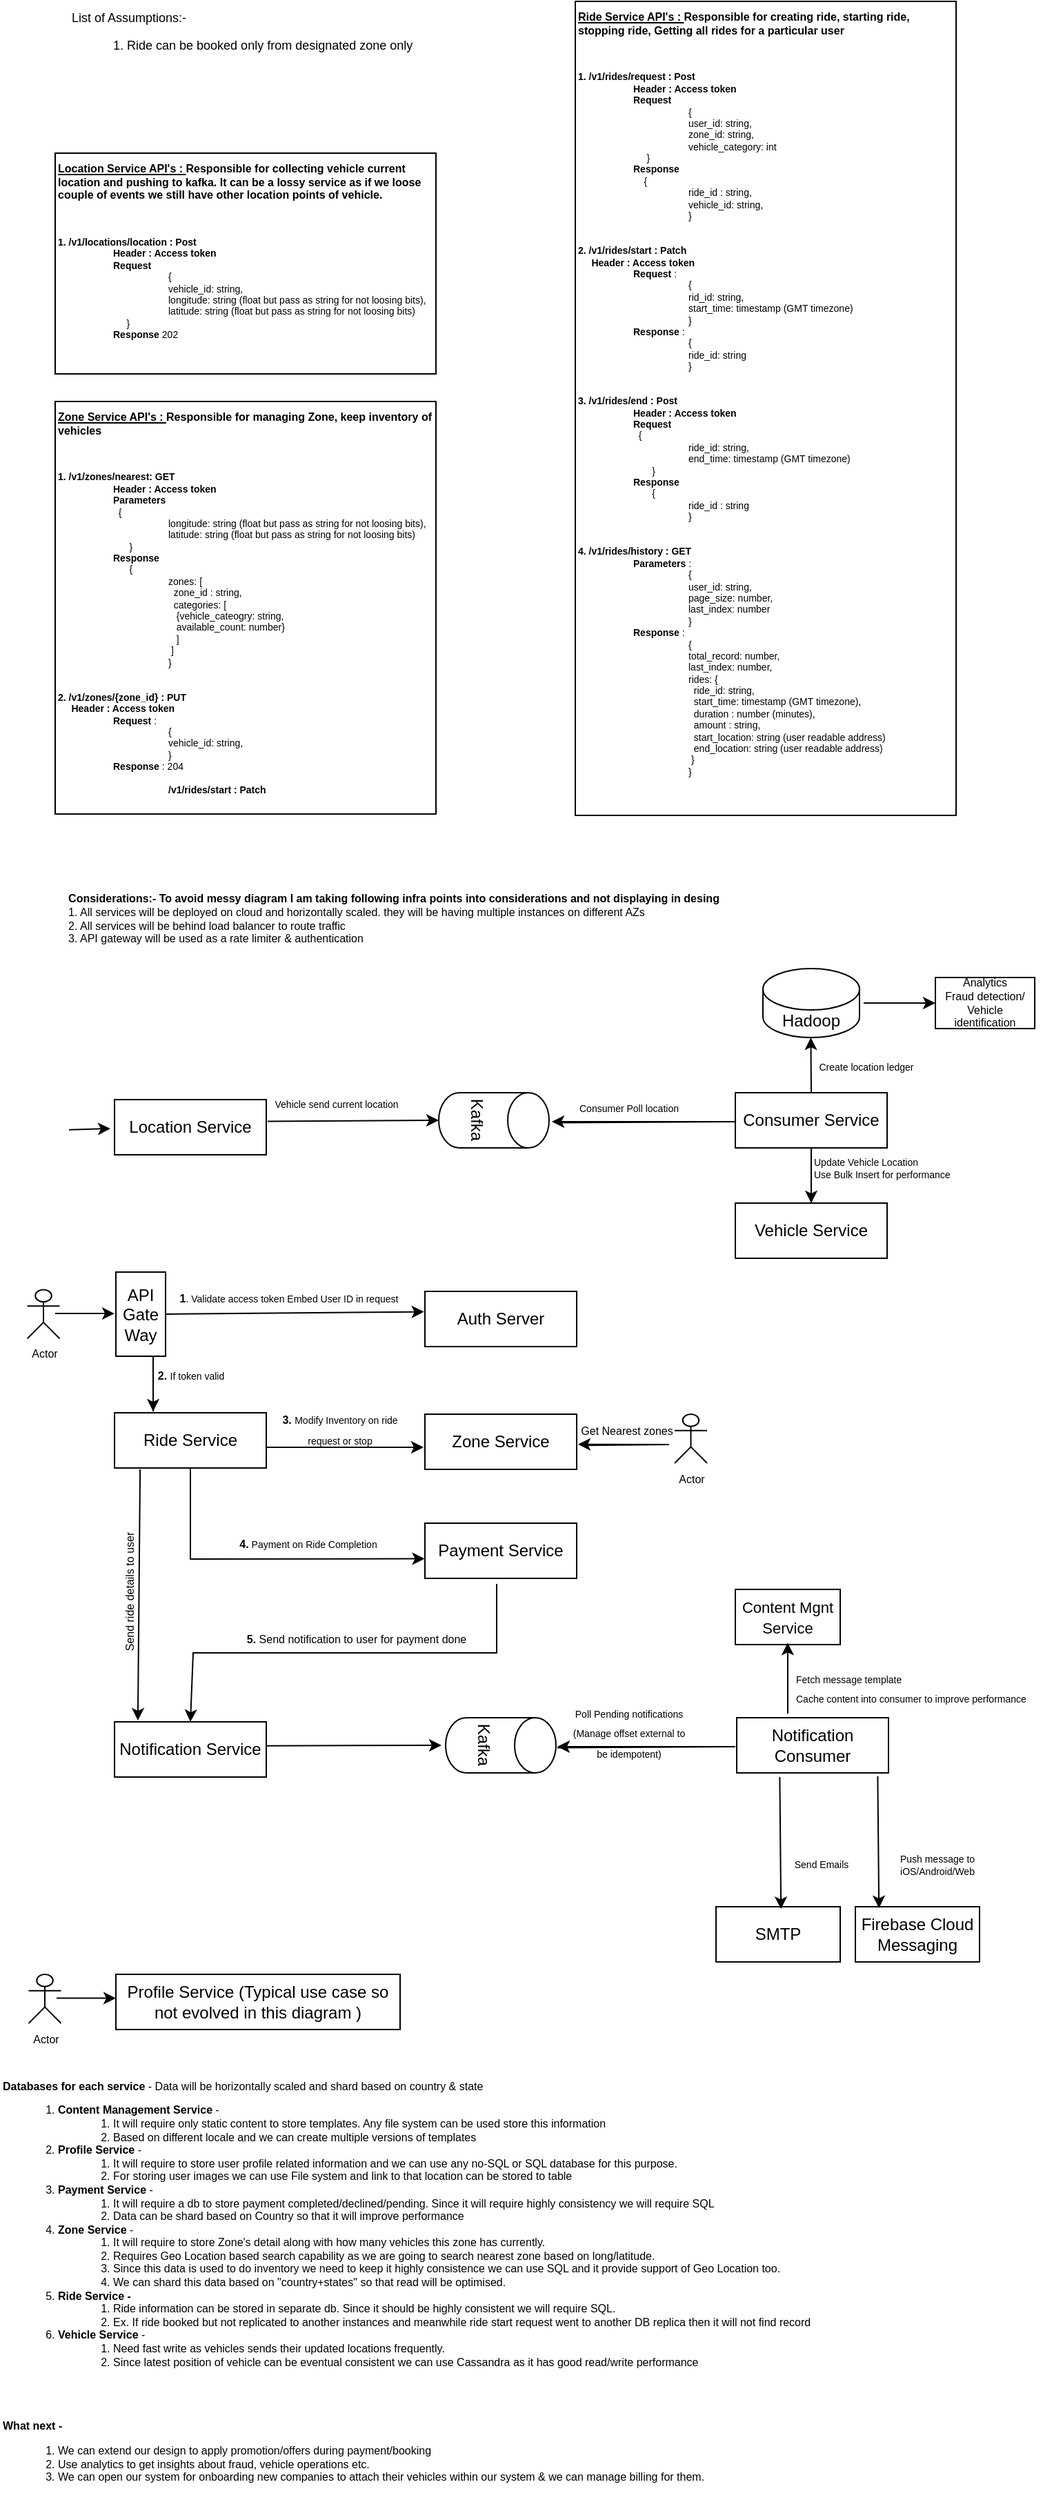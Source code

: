 <mxfile version="18.0.1" type="github">
  <diagram id="JSvCs3eml2IIvMDgM8v3" name="Page-1">
    <mxGraphModel dx="1298" dy="777" grid="1" gridSize="10" guides="1" tooltips="1" connect="1" arrows="1" fold="1" page="1" pageScale="1" pageWidth="827" pageHeight="1169" math="0" shadow="0">
      <root>
        <mxCell id="0" />
        <mxCell id="1" parent="0" />
        <mxCell id="J5EXPhGtt0kExFCHynly-1" value="Profile Service (Typical use case so not evolved in this diagram )" style="rounded=0;whiteSpace=wrap;html=1;" vertex="1" parent="1">
          <mxGeometry x="84" y="1460" width="206" height="40" as="geometry" />
        </mxCell>
        <mxCell id="J5EXPhGtt0kExFCHynly-51" value="&lt;span style=&quot;background-color: initial;&quot;&gt;&lt;b&gt;&lt;font style=&quot;font-size: 8px;&quot;&gt;&lt;u&gt;Ride Service API&#39;s : &lt;/u&gt;Responsible for creating ride, starting ride, stopping ride, Getting all rides for a particular user&lt;/font&gt;&lt;/b&gt;&lt;br&gt;&lt;br&gt;&lt;/span&gt;&lt;span style=&quot;background-color: initial;&quot;&gt;&lt;br&gt;&lt;/span&gt;&lt;b style=&quot;background-color: initial;&quot;&gt;&lt;br&gt;1. /v1/rides/request : Post&amp;nbsp;&lt;/b&gt;&lt;span style=&quot;background-color: initial;&quot;&gt;&lt;br&gt;&lt;/span&gt;&lt;blockquote style=&quot;margin: 0px 0px 0px 40px; border: none; padding: 0px;&quot;&gt;&lt;div&gt;&lt;b&gt;Header : Access token&lt;/b&gt;&lt;/div&gt;&lt;div&gt;&lt;b&gt;Request&lt;/b&gt;&lt;/div&gt;&lt;/blockquote&gt;&lt;blockquote style=&quot;margin: 0px 0px 0px 40px; border: none; padding: 0px;&quot;&gt;&lt;blockquote style=&quot;margin: 0px 0px 0px 40px; border: none; padding: 0px;&quot;&gt;{&lt;/blockquote&gt;&lt;blockquote style=&quot;margin: 0px 0px 0px 40px; border: none; padding: 0px;&quot;&gt;user_id: string,&lt;/blockquote&gt;&lt;/blockquote&gt;&lt;blockquote style=&quot;margin: 0px 0px 0px 40px; border: none; padding: 0px;&quot;&gt;&lt;blockquote style=&quot;margin: 0px 0px 0px 40px; border: none; padding: 0px;&quot;&gt;zone_id: string,&lt;/blockquote&gt;&lt;blockquote style=&quot;margin: 0px 0px 0px 40px; border: none; padding: 0px;&quot;&gt;vehicle_category: int&amp;nbsp;&lt;/blockquote&gt;&lt;div&gt;&amp;nbsp; &amp;nbsp; &amp;nbsp;}&lt;/div&gt;&lt;b style=&quot;background-color: initial;&quot;&gt;Response&lt;/b&gt;&lt;span style=&quot;background-color: initial;&quot;&gt;&amp;nbsp;&lt;/span&gt;&lt;div&gt;&amp;nbsp; &amp;nbsp;&amp;nbsp;{&lt;/div&gt;&lt;blockquote style=&quot;margin: 0px 0px 0px 40px; border: none; padding: 0px;&quot;&gt;&lt;span style=&quot;background-color: initial;&quot;&gt;ride_id : string,&lt;/span&gt;&lt;/blockquote&gt;&lt;blockquote style=&quot;margin: 0px 0px 0px 40px; border: none; padding: 0px;&quot;&gt;vehicle_id: string,&lt;/blockquote&gt;&lt;blockquote style=&quot;margin: 0px 0px 0px 40px; border: none; padding: 0px;&quot;&gt;&lt;span style=&quot;background-color: initial;&quot;&gt;}&lt;/span&gt;&lt;/blockquote&gt;&lt;/blockquote&gt;&lt;blockquote style=&quot;margin: 0px 0px 0px 40px; border: none; padding: 0px;&quot;&gt;&lt;blockquote style=&quot;margin: 0px 0px 0px 40px; border: none; padding: 0px;&quot;&gt;&lt;div&gt;&lt;/div&gt;&lt;/blockquote&gt;&lt;/blockquote&gt;&lt;br&gt;&lt;span style=&quot;background-color: initial;&quot;&gt;&lt;br&gt;&lt;b&gt;2. /v1/rides/start : Patch&lt;br&gt;&lt;/b&gt;&lt;/span&gt;&lt;b&gt;&lt;span style=&quot;&quot;&gt;	&lt;/span&gt;&lt;span style=&quot;&quot;&gt;	&lt;/span&gt;&amp;nbsp; &amp;nbsp; &amp;nbsp;Header : Access token&lt;/b&gt;&lt;br&gt;&lt;blockquote style=&quot;margin: 0px 0px 0px 40px; border: none; padding: 0px;&quot;&gt;&lt;b&gt;Request&lt;/b&gt;&amp;nbsp;:&lt;/blockquote&gt;&lt;blockquote style=&quot;margin: 0px 0px 0px 40px; border: none; padding: 0px;&quot;&gt;&lt;blockquote style=&quot;margin: 0px 0px 0px 40px; border: none; padding: 0px;&quot;&gt;{&lt;/blockquote&gt;&lt;blockquote style=&quot;margin: 0px 0px 0px 40px; border: none; padding: 0px;&quot;&gt;rid_id: string,&lt;/blockquote&gt;&lt;blockquote style=&quot;margin: 0px 0px 0px 40px; border: none; padding: 0px;&quot;&gt;start_time: timestamp (GMT timezone)&lt;/blockquote&gt;&lt;blockquote style=&quot;margin: 0px 0px 0px 40px; border: none; padding: 0px;&quot;&gt;}&lt;/blockquote&gt;&lt;/blockquote&gt;&lt;blockquote style=&quot;margin: 0px 0px 0px 40px; border: none; padding: 0px;&quot;&gt;&lt;b&gt;Response&lt;/b&gt;&amp;nbsp;:&lt;/blockquote&gt;&lt;blockquote style=&quot;margin: 0px 0px 0px 40px; border: none; padding: 0px;&quot;&gt;&lt;blockquote style=&quot;margin: 0px 0px 0px 40px; border: none; padding: 0px;&quot;&gt;{&lt;/blockquote&gt;&lt;blockquote style=&quot;margin: 0px 0px 0px 40px; border: none; padding: 0px;&quot;&gt;ride_id: string&lt;/blockquote&gt;&lt;blockquote style=&quot;margin: 0px 0px 0px 40px; border: none; padding: 0px;&quot;&gt;&lt;div&gt;}&lt;/div&gt;&lt;div&gt;&lt;br&gt;&lt;/div&gt;&lt;/blockquote&gt;&lt;/blockquote&gt;&lt;b style=&quot;background-color: initial;&quot;&gt;&lt;br&gt;3. /v1/rides/end : Post&amp;nbsp;&lt;/b&gt;&lt;span style=&quot;background-color: initial;&quot;&gt;&lt;br&gt;&lt;/span&gt;&lt;blockquote style=&quot;margin: 0 0 0 40px; border: none; padding: 0px;&quot;&gt;&lt;div&gt;&lt;b&gt;Header : Access token&lt;/b&gt;&lt;/div&gt;&lt;div&gt;&lt;b&gt;Request&lt;/b&gt;&lt;/div&gt;&lt;div&gt;&lt;span style=&quot;background-color: initial;&quot;&gt;&lt;span style=&quot;white-space: pre;&quot;&gt;	&lt;/span&gt;&lt;span style=&quot;white-space: pre;&quot;&gt;	&lt;/span&gt;{&lt;/span&gt;&lt;/div&gt;&lt;/blockquote&gt;&lt;blockquote style=&quot;margin: 0 0 0 40px; border: none; padding: 0px;&quot;&gt;&lt;blockquote style=&quot;margin: 0 0 0 40px; border: none; padding: 0px;&quot;&gt;ride_id: string,&lt;/blockquote&gt;&lt;/blockquote&gt;&lt;blockquote style=&quot;margin: 0 0 0 40px; border: none; padding: 0px;&quot;&gt;&lt;blockquote style=&quot;margin: 0 0 0 40px; border: none; padding: 0px;&quot;&gt;end_time: timestamp (GMT timezone)&lt;/blockquote&gt;&lt;div&gt;&lt;span style=&quot;&quot;&gt;	&lt;/span&gt;&lt;span style=&quot;&quot;&gt;	&lt;/span&gt;&amp;nbsp; &amp;nbsp; &lt;span style=&quot;white-space: pre;&quot;&gt;	&lt;/span&gt;&lt;span style=&quot;white-space: pre;&quot;&gt;	&lt;/span&gt;&amp;nbsp;}&lt;/div&gt;&lt;b style=&quot;background-color: initial;&quot;&gt;Response&lt;/b&gt;&lt;span style=&quot;background-color: initial;&quot;&gt;&amp;nbsp;&lt;/span&gt;&lt;div&gt;&amp;nbsp; &amp;nbsp;&lt;span style=&quot;&quot;&gt;	&lt;span style=&quot;white-space: pre;&quot;&gt;	&lt;/span&gt;&lt;span style=&quot;white-space: pre;&quot;&gt;	&lt;/span&gt;&lt;span style=&quot;&quot;&gt;	&lt;/span&gt;&lt;/span&gt;{&lt;/div&gt;&lt;blockquote style=&quot;margin: 0 0 0 40px; border: none; padding: 0px;&quot;&gt;&lt;span style=&quot;background-color: initial;&quot;&gt;ride_id : string&lt;/span&gt;&lt;/blockquote&gt;&lt;blockquote style=&quot;margin: 0 0 0 40px; border: none; padding: 0px;&quot;&gt;&lt;span style=&quot;background-color: initial;&quot;&gt;}&lt;/span&gt;&lt;/blockquote&gt;&lt;/blockquote&gt;&lt;br&gt;&lt;span style=&quot;background-color: initial;&quot;&gt;&lt;br&gt;&lt;b&gt;4. /v1/rides/history : GET&lt;/b&gt;&lt;/span&gt;&lt;br&gt;&lt;blockquote style=&quot;margin: 0 0 0 40px; border: none; padding: 0px;&quot;&gt;&lt;div&gt;&lt;b&gt;Parameters&lt;/b&gt; :&lt;/div&gt;&lt;/blockquote&gt;&lt;blockquote style=&quot;margin: 0 0 0 40px; border: none; padding: 0px;&quot;&gt;&lt;blockquote style=&quot;margin: 0 0 0 40px; border: none; padding: 0px;&quot;&gt;&lt;div&gt;{&lt;/div&gt;&lt;/blockquote&gt;&lt;blockquote style=&quot;margin: 0 0 0 40px; border: none; padding: 0px;&quot;&gt;&lt;div&gt;&lt;span style=&quot;&quot;&gt;	&lt;/span&gt;user_id: string,&lt;/div&gt;&lt;/blockquote&gt;&lt;blockquote style=&quot;margin: 0 0 0 40px; border: none; padding: 0px;&quot;&gt;&lt;div&gt;&lt;span style=&quot;&quot;&gt;	&lt;/span&gt;page_size: number,&lt;/div&gt;&lt;div&gt;last_index: number&lt;/div&gt;&lt;/blockquote&gt;&lt;blockquote style=&quot;margin: 0 0 0 40px; border: none; padding: 0px;&quot;&gt;&lt;div&gt;}&lt;/div&gt;&lt;/blockquote&gt;&lt;/blockquote&gt;&lt;blockquote style=&quot;margin: 0 0 0 40px; border: none; padding: 0px;&quot;&gt;&lt;div&gt;&lt;b&gt;Response&lt;/b&gt;&amp;nbsp;:&lt;/div&gt;&lt;/blockquote&gt;&lt;blockquote style=&quot;margin: 0 0 0 40px; border: none; padding: 0px;&quot;&gt;&lt;blockquote style=&quot;margin: 0 0 0 40px; border: none; padding: 0px;&quot;&gt;&lt;div&gt;{&lt;/div&gt;&lt;/blockquote&gt;&lt;blockquote style=&quot;margin: 0 0 0 40px; border: none; padding: 0px;&quot;&gt;&lt;div&gt;&lt;span style=&quot;&quot;&gt;	&lt;/span&gt;total_record: number,&lt;/div&gt;&lt;div&gt;last_index: number,&lt;/div&gt;&lt;div&gt;rides: {&lt;/div&gt;&lt;div&gt;&lt;span style=&quot;white-space: pre;&quot;&gt;	&lt;/span&gt;&lt;span style=&quot;white-space: pre;&quot;&gt;	&lt;/span&gt;ride_id: string,&lt;br&gt;&lt;/div&gt;&lt;div&gt;&lt;span style=&quot;white-space: pre;&quot;&gt;	&lt;/span&gt;&lt;span style=&quot;white-space: pre;&quot;&gt;	&lt;/span&gt;start_time: timestamp (GMT timezone),&lt;br&gt;&lt;/div&gt;&lt;div&gt;&lt;span style=&quot;white-space: pre;&quot;&gt;	&lt;/span&gt;&lt;span style=&quot;white-space: pre;&quot;&gt;	&lt;/span&gt;duration : number (minutes),&lt;br&gt;&lt;/div&gt;&lt;div&gt;&lt;span style=&quot;white-space: pre;&quot;&gt;	&lt;/span&gt;&lt;span style=&quot;white-space: pre;&quot;&gt;	&lt;/span&gt;amount : string,&lt;br&gt;&lt;/div&gt;&lt;div&gt;&lt;span style=&quot;white-space: pre;&quot;&gt;	&lt;/span&gt;&lt;span style=&quot;white-space: pre;&quot;&gt;	&lt;/span&gt;start_location: string (user readable address)&lt;br&gt;&lt;/div&gt;&lt;div&gt;&lt;span style=&quot;white-space: pre;&quot;&gt;	&lt;/span&gt;&lt;span style=&quot;white-space: pre;&quot;&gt;	&lt;/span&gt;end_location: string (user readable address)&lt;br&gt;&lt;/div&gt;&lt;div&gt;&lt;span style=&quot;white-space: pre;&quot;&gt;	&lt;/span&gt;}&lt;br&gt;&lt;/div&gt;&lt;/blockquote&gt;&lt;blockquote style=&quot;margin: 0 0 0 40px; border: none; padding: 0px;&quot;&gt;&lt;div&gt;}&lt;/div&gt;&lt;blockquote style=&quot;margin: 0px 0px 0px 40px; border: none; padding: 0px;&quot;&gt;&lt;/blockquote&gt;&lt;/blockquote&gt;&lt;/blockquote&gt;" style="rounded=0;whiteSpace=wrap;html=1;fontSize=7;align=left;verticalAlign=top;" vertex="1" parent="1">
          <mxGeometry x="417" y="30" width="276" height="590" as="geometry" />
        </mxCell>
        <mxCell id="J5EXPhGtt0kExFCHynly-59" value="&lt;font style=&quot;font-size: 9px;&quot;&gt;List of Assumptions:-&lt;br&gt;&lt;/font&gt;&lt;ol style=&quot;font-size: 9px;&quot;&gt;&lt;li&gt;&lt;font style=&quot;font-size: 9px;&quot;&gt;Ride can be booked only from designated zone only&lt;/font&gt;&lt;/li&gt;&lt;/ol&gt;" style="text;html=1;strokeColor=none;fillColor=none;align=left;verticalAlign=top;whiteSpace=wrap;rounded=0;fontSize=8;horizontal=1;" vertex="1" parent="1">
          <mxGeometry x="50" y="30" width="310" height="100" as="geometry" />
        </mxCell>
        <mxCell id="J5EXPhGtt0kExFCHynly-60" value="&lt;span style=&quot;background-color: initial;&quot;&gt;&lt;b&gt;&lt;font style=&quot;font-size: 8px;&quot;&gt;&lt;u&gt;Location Service API&#39;s : &lt;/u&gt;Responsible for collecting vehicle current location and pushing to kafka. It can be a lossy service as if we loose couple of events we still have other location points of vehicle.&lt;/font&gt;&lt;/b&gt;&lt;br&gt;&lt;br&gt;&lt;/span&gt;&lt;span style=&quot;background-color: initial;&quot;&gt;&lt;br&gt;&lt;/span&gt;&lt;b style=&quot;background-color: initial;&quot;&gt;&lt;br&gt;1. /v1/locations/location : Post&amp;nbsp;&lt;/b&gt;&lt;span style=&quot;background-color: initial;&quot;&gt;&lt;br&gt;&lt;/span&gt;&lt;blockquote style=&quot;margin: 0px 0px 0px 40px; border: none; padding: 0px;&quot;&gt;&lt;div&gt;&lt;b&gt;Header : Access token&lt;/b&gt;&lt;/div&gt;&lt;div&gt;&lt;b&gt;Request&lt;/b&gt;&lt;/div&gt;&lt;/blockquote&gt;&lt;blockquote style=&quot;margin: 0px 0px 0px 40px; border: none; padding: 0px;&quot;&gt;&lt;blockquote style=&quot;margin: 0px 0px 0px 40px; border: none; padding: 0px;&quot;&gt;{&lt;/blockquote&gt;&lt;blockquote style=&quot;margin: 0px 0px 0px 40px; border: none; padding: 0px;&quot;&gt;vehicle_id: string,&lt;/blockquote&gt;&lt;/blockquote&gt;&lt;blockquote style=&quot;margin: 0px 0px 0px 40px; border: none; padding: 0px;&quot;&gt;&lt;blockquote style=&quot;margin: 0px 0px 0px 40px; border: none; padding: 0px;&quot;&gt;longitude: string (float but pass as string for not loosing bits),&lt;/blockquote&gt;&lt;blockquote style=&quot;margin: 0px 0px 0px 40px; border: none; padding: 0px;&quot;&gt;latitude: string (float but pass as string for not loosing bits)&amp;nbsp;&lt;/blockquote&gt;&lt;div&gt;&amp;nbsp; &amp;nbsp; &amp;nbsp;}&lt;/div&gt;&lt;b style=&quot;background-color: initial;&quot;&gt;Response&lt;/b&gt;&lt;span style=&quot;background-color: initial;&quot;&gt;&amp;nbsp;202&lt;/span&gt;&lt;div&gt;&amp;nbsp; &amp;nbsp;&lt;br&gt;&lt;/div&gt;&lt;/blockquote&gt;&lt;blockquote style=&quot;margin: 0px 0px 0px 40px; border: none; padding: 0px;&quot;&gt;&lt;blockquote style=&quot;margin: 0px 0px 0px 40px; border: none; padding: 0px;&quot;&gt;&lt;div&gt;&lt;/div&gt;&lt;/blockquote&gt;&lt;/blockquote&gt;&lt;br&gt;&lt;span style=&quot;background-color: initial;&quot;&gt;&lt;br&gt;&lt;br&gt;&lt;/span&gt;&lt;blockquote style=&quot;margin: 0 0 0 40px; border: none; padding: 0px;&quot;&gt;&lt;blockquote style=&quot;margin: 0 0 0 40px; border: none; padding: 0px;&quot;&gt;&lt;blockquote style=&quot;margin: 0px 0px 0px 40px; border: none; padding: 0px;&quot;&gt;&lt;/blockquote&gt;&lt;/blockquote&gt;&lt;/blockquote&gt;" style="rounded=0;whiteSpace=wrap;html=1;fontSize=7;align=left;verticalAlign=top;" vertex="1" parent="1">
          <mxGeometry x="40" y="140" width="276" height="160" as="geometry" />
        </mxCell>
        <mxCell id="J5EXPhGtt0kExFCHynly-61" value="&lt;span style=&quot;background-color: initial;&quot;&gt;&lt;b&gt;&lt;font style=&quot;font-size: 8px;&quot;&gt;&lt;u&gt;Zone Service API&#39;s : &lt;/u&gt;Responsible for managing Zone, keep inventory of vehicles&lt;/font&gt;&lt;/b&gt;&lt;br&gt;&lt;br&gt;&lt;/span&gt;&lt;span style=&quot;background-color: initial;&quot;&gt;&lt;br&gt;&lt;/span&gt;&lt;b style=&quot;background-color: initial;&quot;&gt;&lt;br&gt;1. /v1/zones/nearest: GET&amp;nbsp;&lt;/b&gt;&lt;span style=&quot;background-color: initial;&quot;&gt;&lt;br&gt;&lt;/span&gt;&lt;blockquote style=&quot;margin: 0px 0px 0px 40px; border: none; padding: 0px;&quot;&gt;&lt;div&gt;&lt;b&gt;Header : Access token&lt;/b&gt;&lt;/div&gt;&lt;div&gt;&lt;b&gt;Parameters&lt;/b&gt;&lt;/div&gt;&lt;div&gt;&lt;span style=&quot;background-color: initial;&quot;&gt;&lt;span style=&quot;white-space: pre;&quot;&gt;	&lt;/span&gt;&lt;span style=&quot;white-space: pre;&quot;&gt;	&lt;/span&gt;{&lt;/span&gt;&lt;/div&gt;&lt;/blockquote&gt;&lt;blockquote style=&quot;margin: 0px 0px 0px 40px; border: none; padding: 0px;&quot;&gt;&lt;blockquote style=&quot;margin: 0px 0px 0px 40px; border: none; padding: 0px;&quot;&gt;&lt;/blockquote&gt;&lt;/blockquote&gt;&lt;blockquote style=&quot;margin: 0 0 0 40px; border: none; padding: 0px;&quot;&gt;&lt;blockquote style=&quot;margin: 0px 0px 0px 40px; border: none; padding: 0px;&quot;&gt;&lt;span style=&quot;background-color: initial;&quot;&gt;longitude: string (float but pass as string for not loosing bits),&lt;/span&gt;&lt;/blockquote&gt;&lt;blockquote style=&quot;margin: 0px 0px 0px 40px; border: none; padding: 0px;&quot;&gt;latitude: string (float but pass as string for not loosing bits)&amp;nbsp;&lt;/blockquote&gt;&lt;/blockquote&gt;&lt;blockquote style=&quot;margin: 0px 0px 0px 40px; border: none; padding: 0px;&quot;&gt;&lt;div&gt;&amp;nbsp; &amp;nbsp; &lt;span style=&quot;white-space: pre;&quot;&gt;	&lt;/span&gt;&lt;span style=&quot;white-space: pre;&quot;&gt;	&lt;/span&gt;}&lt;/div&gt;&lt;b style=&quot;background-color: initial;&quot;&gt;Response&lt;/b&gt;&lt;span style=&quot;background-color: initial;&quot;&gt;&amp;nbsp;&lt;/span&gt;&lt;div&gt;&amp;nbsp; &amp;nbsp;&amp;nbsp;&lt;span style=&quot;white-space: pre;&quot;&gt;	&lt;/span&gt;&lt;span style=&quot;white-space: pre;&quot;&gt;	&lt;/span&gt;{&lt;/div&gt;&lt;blockquote style=&quot;margin: 0px 0px 0px 40px; border: none; padding: 0px;&quot;&gt;&lt;span style=&quot;background-color: initial;&quot;&gt;zones: [&amp;nbsp;&lt;/span&gt;&lt;/blockquote&gt;&lt;blockquote style=&quot;margin: 0px 0px 0px 40px; border: none; padding: 0px;&quot;&gt;&lt;span style=&quot;background-color: initial;&quot;&gt;&lt;span style=&quot;white-space: pre;&quot;&gt;	&lt;/span&gt;&lt;span style=&quot;white-space: pre;&quot;&gt;	&lt;/span&gt;zone_id : string,&lt;/span&gt;&lt;/blockquote&gt;&lt;blockquote style=&quot;margin: 0px 0px 0px 40px; border: none; padding: 0px;&quot;&gt;&lt;span style=&quot;white-space: pre;&quot;&gt;	&lt;/span&gt;&lt;span style=&quot;white-space: pre;&quot;&gt;	&lt;/span&gt;categories: [&lt;/blockquote&gt;&lt;blockquote style=&quot;margin: 0px 0px 0px 40px; border: none; padding: 0px;&quot;&gt;&lt;span style=&quot;white-space: pre;&quot;&gt;	&lt;/span&gt;&lt;span style=&quot;white-space: pre;&quot;&gt;	&lt;/span&gt;&lt;span style=&quot;white-space: pre;&quot;&gt;	&lt;/span&gt;{vehicle_cateogry: string,&lt;/blockquote&gt;&lt;blockquote style=&quot;margin: 0px 0px 0px 40px; border: none; padding: 0px;&quot;&gt;&lt;span style=&quot;white-space: pre;&quot;&gt;	&lt;/span&gt;&lt;span style=&quot;white-space: pre;&quot;&gt;	&lt;span style=&quot;white-space: pre;&quot;&gt;	&lt;/span&gt;&lt;/span&gt;available_count: number}&lt;br&gt;&lt;/blockquote&gt;&lt;blockquote style=&quot;margin: 0px 0px 0px 40px; border: none; padding: 0px;&quot;&gt;&lt;span style=&quot;white-space: pre;&quot;&gt;	&lt;/span&gt;&lt;span style=&quot;white-space: pre;&quot;&gt;	&lt;span style=&quot;white-space: pre;&quot;&gt;	&lt;/span&gt;&lt;/span&gt;]&lt;br&gt;&lt;/blockquote&gt;&lt;blockquote style=&quot;margin: 0px 0px 0px 40px; border: none; padding: 0px;&quot;&gt;&lt;span style=&quot;white-space: pre;&quot;&gt;	&lt;/span&gt;]&lt;br&gt;&lt;/blockquote&gt;&lt;blockquote style=&quot;margin: 0px 0px 0px 40px; border: none; padding: 0px;&quot;&gt;&lt;span style=&quot;background-color: initial;&quot;&gt;}&lt;/span&gt;&lt;/blockquote&gt;&lt;/blockquote&gt;&lt;blockquote style=&quot;margin: 0px 0px 0px 40px; border: none; padding: 0px;&quot;&gt;&lt;blockquote style=&quot;margin: 0px 0px 0px 40px; border: none; padding: 0px;&quot;&gt;&lt;div&gt;&lt;/div&gt;&lt;/blockquote&gt;&lt;/blockquote&gt;&lt;br&gt;&lt;span style=&quot;background-color: initial;&quot;&gt;&lt;br&gt;&lt;b&gt;2. /v1/zones/{zone_id} : PUT&lt;br&gt;&lt;/b&gt;&lt;/span&gt;&lt;b&gt;&lt;span style=&quot;&quot;&gt;	&lt;/span&gt;&lt;span style=&quot;&quot;&gt;	&lt;/span&gt;&amp;nbsp; &amp;nbsp; &amp;nbsp;Header : Access token&lt;/b&gt;&lt;br&gt;&lt;blockquote style=&quot;margin: 0px 0px 0px 40px; border: none; padding: 0px;&quot;&gt;&lt;b&gt;Request&lt;/b&gt;&amp;nbsp;:&lt;/blockquote&gt;&lt;blockquote style=&quot;margin: 0px 0px 0px 40px; border: none; padding: 0px;&quot;&gt;&lt;blockquote style=&quot;margin: 0px 0px 0px 40px; border: none; padding: 0px;&quot;&gt;{&lt;/blockquote&gt;&lt;blockquote style=&quot;margin: 0px 0px 0px 40px; border: none; padding: 0px;&quot;&gt;vehicle_id: string,&lt;/blockquote&gt;&lt;blockquote style=&quot;margin: 0px 0px 0px 40px; border: none; padding: 0px;&quot;&gt;}&lt;/blockquote&gt;&lt;/blockquote&gt;&lt;blockquote style=&quot;margin: 0px 0px 0px 40px; border: none; padding: 0px;&quot;&gt;&lt;b&gt;Response&lt;/b&gt;&amp;nbsp;: 204&lt;/blockquote&gt;&lt;blockquote style=&quot;margin: 0px 0px 0px 40px; border: none; padding: 0px;&quot;&gt;&lt;blockquote style=&quot;margin: 0px 0px 0px 40px; border: none; padding: 0px;&quot;&gt;&lt;br&gt;&lt;/blockquote&gt;&lt;blockquote style=&quot;margin: 0px 0px 0px 40px; border: none; padding: 0px;&quot;&gt;&lt;div&gt;&lt;b style=&quot;background-color: initial;&quot;&gt;/v1/rides/start : Patch&lt;/b&gt;&lt;/div&gt;&lt;/blockquote&gt;&lt;/blockquote&gt;&lt;b style=&quot;background-color: initial;&quot;&gt;&lt;br&gt;&lt;/b&gt;&lt;blockquote style=&quot;margin: 0 0 0 40px; border: none; padding: 0px;&quot;&gt;&lt;blockquote style=&quot;margin: 0 0 0 40px; border: none; padding: 0px;&quot;&gt;&lt;blockquote style=&quot;margin: 0px 0px 0px 40px; border: none; padding: 0px;&quot;&gt;&lt;/blockquote&gt;&lt;/blockquote&gt;&lt;/blockquote&gt;" style="rounded=0;whiteSpace=wrap;html=1;fontSize=7;align=left;verticalAlign=top;" vertex="1" parent="1">
          <mxGeometry x="40" y="320" width="276" height="299" as="geometry" />
        </mxCell>
        <mxCell id="J5EXPhGtt0kExFCHynly-62" value="&lt;div style=&quot;text-align: left;&quot;&gt;&lt;span style=&quot;background-color: initial;&quot;&gt;&lt;b&gt;Considerations:- To avoid messy diagram I am taking following infra points into considerations and not displaying in desing&lt;/b&gt;&lt;/span&gt;&lt;/div&gt;&lt;div style=&quot;text-align: left;&quot;&gt;&lt;span style=&quot;background-color: initial;&quot;&gt;1. All services will be deployed on cloud and horizontally scaled. they will be having multiple instances on different AZs&lt;/span&gt;&lt;/div&gt;&lt;div style=&quot;text-align: left;&quot;&gt;&lt;span style=&quot;background-color: initial;&quot;&gt;2. All services will be behind load balancer to route traffic&lt;/span&gt;&lt;/div&gt;&lt;div style=&quot;text-align: left;&quot;&gt;&lt;span style=&quot;background-color: initial;&quot;&gt;3. API gateway will be used as a rate limiter &amp;amp; authentication&lt;/span&gt;&lt;/div&gt;" style="text;html=1;align=center;verticalAlign=middle;resizable=0;points=[];autosize=1;strokeColor=none;fillColor=none;fontSize=8;" vertex="1" parent="1">
          <mxGeometry x="40" y="670" width="490" height="50" as="geometry" />
        </mxCell>
        <mxCell id="J5EXPhGtt0kExFCHynly-77" value="&lt;b&gt;Databases for each service &lt;/b&gt;- Data will be horizontally scaled and shard based on country &amp;amp; state&lt;br&gt;&lt;div style=&quot;&quot;&gt;&lt;ol&gt;&lt;li&gt;&lt;span style=&quot;background-color: initial;&quot;&gt;&lt;b&gt;Content Management Service&lt;/b&gt; -&amp;nbsp;&lt;/span&gt;&lt;/li&gt;&lt;ol&gt;&lt;li&gt;&lt;span style=&quot;background-color: initial;&quot;&gt;It will require only static content to store templates. Any file system can be used store this information&lt;/span&gt;&lt;/li&gt;&lt;li&gt;&lt;span style=&quot;background-color: initial;&quot;&gt;Based on different locale and we can create multiple versions of templates&lt;/span&gt;&lt;/li&gt;&lt;/ol&gt;&lt;li&gt;&lt;span style=&quot;background-color: initial;&quot;&gt;&lt;b&gt;Profile Service &lt;/b&gt;-&amp;nbsp;&lt;/span&gt;&lt;/li&gt;&lt;ol&gt;&lt;li&gt;&lt;span style=&quot;background-color: initial;&quot;&gt;It will require to store user profile related information and we can use any no-SQL or SQL database for this purpose.&amp;nbsp;&lt;/span&gt;&lt;/li&gt;&lt;li&gt;For storing user images we can use File system and link to that location can be stored to table&lt;/li&gt;&lt;/ol&gt;&lt;li&gt;&lt;b&gt;Payment Service&lt;/b&gt; -&amp;nbsp;&lt;/li&gt;&lt;ol&gt;&lt;li&gt;It will require a db to store payment completed/declined/pending. Since it will require highly consistency we will require SQL&lt;/li&gt;&lt;li&gt;Data can be shard based on Country so that it will improve performance&lt;/li&gt;&lt;/ol&gt;&lt;li&gt;&lt;b&gt;Zone Service&lt;/b&gt; -&amp;nbsp;&lt;/li&gt;&lt;ol&gt;&lt;li&gt;It will require to store Zone&#39;s detail along with how many vehicles this zone has currently.&lt;/li&gt;&lt;li&gt;Requires Geo Location based search capability as we are going to search nearest zone based on long/latitude.&lt;/li&gt;&lt;li&gt;Since this data is used to do inventory we need to keep it highly consistence we can use SQL and it provide support of Geo Location too.&amp;nbsp;&lt;/li&gt;&lt;li&gt;We can shard this data based on &quot;country+states&quot; so that read will be optimised.&lt;/li&gt;&lt;/ol&gt;&lt;li&gt;&lt;b&gt;Ride Service -&lt;/b&gt;&amp;nbsp;&lt;/li&gt;&lt;ol&gt;&lt;li&gt;Ride information can be stored in separate db. Since it should be highly consistent we will require SQL.&lt;/li&gt;&lt;li&gt;Ex. If ride booked but not replicated to another instances and meanwhile ride start request went to another DB replica then it will not find record&lt;/li&gt;&lt;/ol&gt;&lt;li&gt;&lt;b&gt;Vehicle Service&lt;/b&gt; -&amp;nbsp;&lt;/li&gt;&lt;ol&gt;&lt;li&gt;Need fast write as vehicles sends their updated locations frequently.&amp;nbsp;&lt;/li&gt;&lt;li&gt;Since latest position of vehicle can be eventual consistent we can use Cassandra as it has good read/write performance&lt;/li&gt;&lt;/ol&gt;&lt;/ol&gt;&lt;/div&gt;" style="text;html=1;align=left;verticalAlign=middle;resizable=0;points=[];autosize=1;strokeColor=none;fillColor=none;fontSize=8;" vertex="1" parent="1">
          <mxGeometry y="1530" width="600" height="230" as="geometry" />
        </mxCell>
        <mxCell id="J5EXPhGtt0kExFCHynly-78" value="&lt;b&gt;What next -&amp;nbsp;&lt;/b&gt;&lt;br&gt;&lt;ol&gt;&lt;li&gt;We can extend our design to apply promotion/offers during payment/booking&lt;/li&gt;&lt;li&gt;Use analytics to get insights about fraud, vehicle operations etc.&lt;/li&gt;&lt;li&gt;We can open our system for onboarding new companies to attach their vehicles within our system &amp;amp; we can manage billing for them.&lt;/li&gt;&lt;/ol&gt;" style="text;html=1;align=left;verticalAlign=middle;resizable=0;points=[];autosize=1;strokeColor=none;fillColor=none;fontSize=8;" vertex="1" parent="1">
          <mxGeometry y="1780" width="520" height="60" as="geometry" />
        </mxCell>
        <mxCell id="J5EXPhGtt0kExFCHynly-81" value="Actor" style="shape=umlActor;verticalLabelPosition=bottom;verticalAlign=top;html=1;outlineConnect=0;rounded=0;fontSize=8;" vertex="1" parent="1">
          <mxGeometry x="20.75" y="1460" width="23.5" height="35.5" as="geometry" />
        </mxCell>
        <mxCell id="J5EXPhGtt0kExFCHynly-82" value="" style="endArrow=classic;html=1;rounded=0;" edge="1" parent="1">
          <mxGeometry width="50" height="50" relative="1" as="geometry">
            <mxPoint x="41" y="1477.25" as="sourcePoint" />
            <mxPoint x="84" y="1477.32" as="targetPoint" />
          </mxGeometry>
        </mxCell>
        <mxCell id="J5EXPhGtt0kExFCHynly-83" value="" style="group" vertex="1" connectable="0" parent="1">
          <mxGeometry x="19.75" y="951" width="735.25" height="500" as="geometry" />
        </mxCell>
        <mxCell id="J5EXPhGtt0kExFCHynly-3" value="Zone Service" style="rounded=0;whiteSpace=wrap;html=1;" vertex="1" parent="J5EXPhGtt0kExFCHynly-83">
          <mxGeometry x="288.25" y="103" width="110" height="40" as="geometry" />
        </mxCell>
        <mxCell id="J5EXPhGtt0kExFCHynly-6" value="Ride Service" style="rounded=0;whiteSpace=wrap;html=1;" vertex="1" parent="J5EXPhGtt0kExFCHynly-83">
          <mxGeometry x="63.25" y="102" width="110" height="40" as="geometry" />
        </mxCell>
        <mxCell id="J5EXPhGtt0kExFCHynly-7" value="Payment Service" style="rounded=0;whiteSpace=wrap;html=1;" vertex="1" parent="J5EXPhGtt0kExFCHynly-83">
          <mxGeometry x="288.25" y="182" width="110" height="40" as="geometry" />
        </mxCell>
        <mxCell id="J5EXPhGtt0kExFCHynly-24" value="" style="endArrow=classic;html=1;rounded=0;entryX=0.5;entryY=1;entryDx=0;entryDy=0;entryPerimeter=0;exitX=1;exitY=0.625;exitDx=0;exitDy=0;exitPerimeter=0;" edge="1" parent="J5EXPhGtt0kExFCHynly-83" source="J5EXPhGtt0kExFCHynly-6">
          <mxGeometry width="50" height="50" relative="1" as="geometry">
            <mxPoint x="187.25" y="126.72" as="sourcePoint" />
            <mxPoint x="287.25" y="127" as="targetPoint" />
          </mxGeometry>
        </mxCell>
        <mxCell id="J5EXPhGtt0kExFCHynly-25" value="&lt;font style=&quot;&quot;&gt;&lt;font style=&quot;&quot;&gt;&lt;b style=&quot;font-size: 8px;&quot;&gt;&lt;font style=&quot;font-size: 8px;&quot;&gt;3.&lt;/font&gt; &lt;/b&gt;&lt;span style=&quot;font-size: 7px;&quot;&gt;Modify Inventory on ride request or&amp;nbsp;&lt;/span&gt;&lt;/font&gt;&lt;font style=&quot;font-size: 7px;&quot;&gt;stop&lt;/font&gt;&lt;/font&gt;" style="text;html=1;strokeColor=none;fillColor=none;align=center;verticalAlign=middle;whiteSpace=wrap;rounded=0;" vertex="1" parent="J5EXPhGtt0kExFCHynly-83">
          <mxGeometry x="173.25" y="103" width="107" height="20" as="geometry" />
        </mxCell>
        <mxCell id="J5EXPhGtt0kExFCHynly-32" value="" style="endArrow=classic;html=1;rounded=0;fontSize=7;exitX=0.5;exitY=1;exitDx=0;exitDy=0;entryX=-0.002;entryY=0.644;entryDx=0;entryDy=0;entryPerimeter=0;" edge="1" parent="J5EXPhGtt0kExFCHynly-83" source="J5EXPhGtt0kExFCHynly-6" target="J5EXPhGtt0kExFCHynly-7">
          <mxGeometry width="50" height="50" relative="1" as="geometry">
            <mxPoint x="143.25" y="212" as="sourcePoint" />
            <mxPoint x="118.25" y="192" as="targetPoint" />
            <Array as="points">
              <mxPoint x="118.25" y="208" />
            </Array>
          </mxGeometry>
        </mxCell>
        <mxCell id="J5EXPhGtt0kExFCHynly-33" value="&lt;b&gt;&lt;font style=&quot;font-size: 8px;&quot;&gt;4.&lt;/font&gt;&lt;/b&gt; Payment on Ride Completion" style="text;html=1;align=center;verticalAlign=middle;resizable=0;points=[];autosize=1;strokeColor=none;fillColor=none;fontSize=7;" vertex="1" parent="J5EXPhGtt0kExFCHynly-83">
          <mxGeometry x="143.25" y="192" width="120" height="10" as="geometry" />
        </mxCell>
        <mxCell id="J5EXPhGtt0kExFCHynly-35" value="Notification Consumer" style="rounded=0;whiteSpace=wrap;html=1;" vertex="1" parent="J5EXPhGtt0kExFCHynly-83">
          <mxGeometry x="514.25" y="323" width="110" height="40" as="geometry" />
        </mxCell>
        <mxCell id="J5EXPhGtt0kExFCHynly-36" value="Kafka" style="shape=cylinder3;whiteSpace=wrap;html=1;boundedLbl=1;backgroundOutline=1;size=15;rotation=90;" vertex="1" parent="J5EXPhGtt0kExFCHynly-83">
          <mxGeometry x="323.25" y="303" width="40" height="80" as="geometry" />
        </mxCell>
        <mxCell id="J5EXPhGtt0kExFCHynly-37" value="" style="endArrow=classic;html=1;rounded=0;" edge="1" parent="J5EXPhGtt0kExFCHynly-83">
          <mxGeometry width="50" height="50" relative="1" as="geometry">
            <mxPoint x="384.25" y="344.72" as="sourcePoint" />
            <mxPoint x="384.25" y="344" as="targetPoint" />
            <Array as="points">
              <mxPoint x="513.25" y="344" />
            </Array>
          </mxGeometry>
        </mxCell>
        <mxCell id="J5EXPhGtt0kExFCHynly-38" value="&lt;span style=&quot;font-size: 7px;&quot;&gt;Poll Pending&amp;nbsp;notifications (Manage offset external to be idempotent)&lt;/span&gt;" style="text;html=1;strokeColor=none;fillColor=none;align=center;verticalAlign=middle;whiteSpace=wrap;rounded=0;" vertex="1" parent="J5EXPhGtt0kExFCHynly-83">
          <mxGeometry x="393.25" y="323" width="86" height="20" as="geometry" />
        </mxCell>
        <mxCell id="J5EXPhGtt0kExFCHynly-39" value="&lt;font style=&quot;font-size: 11px;&quot;&gt;Content Mgnt Service&lt;/font&gt;" style="rounded=0;whiteSpace=wrap;html=1;" vertex="1" parent="J5EXPhGtt0kExFCHynly-83">
          <mxGeometry x="513.25" y="230" width="76" height="40" as="geometry" />
        </mxCell>
        <mxCell id="J5EXPhGtt0kExFCHynly-40" value="" style="endArrow=classic;html=1;rounded=0;entryX=0.46;entryY=-0.008;entryDx=0;entryDy=0;entryPerimeter=0;" edge="1" parent="J5EXPhGtt0kExFCHynly-83">
          <mxGeometry width="50" height="50" relative="1" as="geometry">
            <mxPoint x="551.25" y="320" as="sourcePoint" />
            <mxPoint x="551.21" y="268.68" as="targetPoint" />
            <Array as="points" />
          </mxGeometry>
        </mxCell>
        <mxCell id="J5EXPhGtt0kExFCHynly-41" value="&lt;font style=&quot;font-size: 7px;&quot;&gt;Fetch message template&lt;br&gt;Cache content into consumer to improve performance&lt;br&gt;&lt;/font&gt;" style="text;html=1;align=left;verticalAlign=middle;resizable=0;points=[];autosize=1;strokeColor=none;fillColor=none;fontSize=11;" vertex="1" parent="J5EXPhGtt0kExFCHynly-83">
          <mxGeometry x="555.25" y="286" width="180" height="30" as="geometry" />
        </mxCell>
        <mxCell id="J5EXPhGtt0kExFCHynly-42" value="Firebase Cloud Messaging" style="rounded=0;whiteSpace=wrap;html=1;" vertex="1" parent="J5EXPhGtt0kExFCHynly-83">
          <mxGeometry x="600.25" y="460" width="90" height="40" as="geometry" />
        </mxCell>
        <mxCell id="J5EXPhGtt0kExFCHynly-43" value="" style="endArrow=classic;html=1;rounded=0;entryX=0.19;entryY=0.024;entryDx=0;entryDy=0;entryPerimeter=0;exitX=0.929;exitY=1.058;exitDx=0;exitDy=0;exitPerimeter=0;" edge="1" parent="J5EXPhGtt0kExFCHynly-83" source="J5EXPhGtt0kExFCHynly-35" target="J5EXPhGtt0kExFCHynly-42">
          <mxGeometry width="50" height="50" relative="1" as="geometry">
            <mxPoint x="610.25" y="363" as="sourcePoint" />
            <mxPoint x="727.79" y="363.74" as="targetPoint" />
          </mxGeometry>
        </mxCell>
        <mxCell id="J5EXPhGtt0kExFCHynly-44" value="Notification Service" style="rounded=0;whiteSpace=wrap;html=1;" vertex="1" parent="J5EXPhGtt0kExFCHynly-83">
          <mxGeometry x="63.25" y="326" width="110" height="40" as="geometry" />
        </mxCell>
        <mxCell id="J5EXPhGtt0kExFCHynly-46" value="" style="endArrow=classic;html=1;rounded=0;exitX=0.465;exitY=1.05;exitDx=0;exitDy=0;exitPerimeter=0;" edge="1" parent="J5EXPhGtt0kExFCHynly-83">
          <mxGeometry width="50" height="50" relative="1" as="geometry">
            <mxPoint x="173.52" y="343.32" as="sourcePoint" />
            <mxPoint x="300.25" y="343" as="targetPoint" />
            <Array as="points" />
          </mxGeometry>
        </mxCell>
        <mxCell id="J5EXPhGtt0kExFCHynly-47" value="Push message to &lt;br&gt;iOS/Android/Web" style="text;html=1;align=center;verticalAlign=middle;resizable=0;points=[];autosize=1;strokeColor=none;fillColor=none;fontSize=7;" vertex="1" parent="J5EXPhGtt0kExFCHynly-83">
          <mxGeometry x="624.25" y="420" width="70" height="20" as="geometry" />
        </mxCell>
        <mxCell id="J5EXPhGtt0kExFCHynly-48" value="SMTP" style="rounded=0;whiteSpace=wrap;html=1;" vertex="1" parent="J5EXPhGtt0kExFCHynly-83">
          <mxGeometry x="499.25" y="460" width="90" height="40" as="geometry" />
        </mxCell>
        <mxCell id="J5EXPhGtt0kExFCHynly-49" value="" style="endArrow=classic;html=1;rounded=0;entryX=0.19;entryY=0.024;entryDx=0;entryDy=0;entryPerimeter=0;exitX=0.929;exitY=1.058;exitDx=0;exitDy=0;exitPerimeter=0;" edge="1" parent="J5EXPhGtt0kExFCHynly-83">
          <mxGeometry width="50" height="50" relative="1" as="geometry">
            <mxPoint x="545.44" y="366" as="sourcePoint" />
            <mxPoint x="546.35" y="461.64" as="targetPoint" />
          </mxGeometry>
        </mxCell>
        <mxCell id="J5EXPhGtt0kExFCHynly-50" value="Send Emails" style="text;html=1;align=center;verticalAlign=middle;resizable=0;points=[];autosize=1;strokeColor=none;fillColor=none;fontSize=7;" vertex="1" parent="J5EXPhGtt0kExFCHynly-83">
          <mxGeometry x="550.25" y="425" width="50" height="10" as="geometry" />
        </mxCell>
        <mxCell id="J5EXPhGtt0kExFCHynly-52" value="Auth Server" style="rounded=0;whiteSpace=wrap;html=1;" vertex="1" parent="J5EXPhGtt0kExFCHynly-83">
          <mxGeometry x="288.25" y="14" width="110" height="40" as="geometry" />
        </mxCell>
        <mxCell id="J5EXPhGtt0kExFCHynly-53" value="" style="endArrow=classic;html=1;rounded=0;entryX=-0.006;entryY=0.37;entryDx=0;entryDy=0;exitX=1;exitY=0.5;exitDx=0;exitDy=0;entryPerimeter=0;" edge="1" parent="J5EXPhGtt0kExFCHynly-83" source="J5EXPhGtt0kExFCHynly-54" target="J5EXPhGtt0kExFCHynly-52">
          <mxGeometry width="50" height="50" relative="1" as="geometry">
            <mxPoint x="121.25" y="72.39" as="sourcePoint" />
            <mxPoint x="235.25" y="72.39" as="targetPoint" />
            <Array as="points" />
          </mxGeometry>
        </mxCell>
        <mxCell id="J5EXPhGtt0kExFCHynly-54" value="API Gate&lt;br&gt;Way" style="rounded=0;whiteSpace=wrap;html=1;" vertex="1" parent="J5EXPhGtt0kExFCHynly-83">
          <mxGeometry x="64.25" width="36" height="61" as="geometry" />
        </mxCell>
        <mxCell id="J5EXPhGtt0kExFCHynly-55" value="&lt;b&gt;&lt;font style=&quot;font-size: 8px;&quot;&gt;1&lt;/font&gt;&lt;/b&gt;. Validate access token Embed User ID in request" style="text;html=1;align=center;verticalAlign=middle;resizable=0;points=[];autosize=1;strokeColor=none;fillColor=none;fontSize=7;" vertex="1" parent="J5EXPhGtt0kExFCHynly-83">
          <mxGeometry x="104.25" y="14" width="170" height="10" as="geometry" />
        </mxCell>
        <mxCell id="J5EXPhGtt0kExFCHynly-57" value="" style="endArrow=classic;html=1;rounded=0;fontSize=7;exitX=0.5;exitY=0;exitDx=0;exitDy=0;" edge="1" parent="J5EXPhGtt0kExFCHynly-83">
          <mxGeometry width="50" height="50" relative="1" as="geometry">
            <mxPoint x="91.25" y="101" as="sourcePoint" />
            <mxPoint x="91.25" y="101" as="targetPoint" />
            <Array as="points">
              <mxPoint x="91.25" y="61" />
            </Array>
          </mxGeometry>
        </mxCell>
        <mxCell id="J5EXPhGtt0kExFCHynly-58" value="&lt;b&gt;&lt;font style=&quot;font-size: 8px;&quot;&gt;2. &lt;/font&gt;&lt;/b&gt;If token valid" style="text;html=1;align=center;verticalAlign=middle;resizable=0;points=[];autosize=1;strokeColor=none;fillColor=none;fontSize=7;" vertex="1" parent="J5EXPhGtt0kExFCHynly-83">
          <mxGeometry x="88.25" y="70" width="60" height="10" as="geometry" />
        </mxCell>
        <mxCell id="J5EXPhGtt0kExFCHynly-65" value="Actor" style="shape=umlActor;verticalLabelPosition=bottom;verticalAlign=top;html=1;outlineConnect=0;rounded=0;fontSize=8;" vertex="1" parent="J5EXPhGtt0kExFCHynly-83">
          <mxGeometry y="12.75" width="23.5" height="35.5" as="geometry" />
        </mxCell>
        <mxCell id="J5EXPhGtt0kExFCHynly-66" value="" style="endArrow=classic;html=1;rounded=0;" edge="1" parent="J5EXPhGtt0kExFCHynly-83">
          <mxGeometry width="50" height="50" relative="1" as="geometry">
            <mxPoint x="20.25" y="30" as="sourcePoint" />
            <mxPoint x="63.25" y="30.07" as="targetPoint" />
          </mxGeometry>
        </mxCell>
        <mxCell id="J5EXPhGtt0kExFCHynly-70" value="" style="endArrow=classic;html=1;rounded=0;entryX=0.5;entryY=0;entryDx=0;entryDy=0;" edge="1" parent="J5EXPhGtt0kExFCHynly-83" target="J5EXPhGtt0kExFCHynly-44">
          <mxGeometry width="50" height="50" relative="1" as="geometry">
            <mxPoint x="340.25" y="226" as="sourcePoint" />
            <mxPoint x="343.7" y="317.64" as="targetPoint" />
            <Array as="points">
              <mxPoint x="340.25" y="276" />
              <mxPoint x="120.25" y="276" />
            </Array>
          </mxGeometry>
        </mxCell>
        <mxCell id="J5EXPhGtt0kExFCHynly-71" value="" style="endArrow=classic;html=1;rounded=0;entryX=0.154;entryY=-0.025;entryDx=0;entryDy=0;entryPerimeter=0;exitX=0.929;exitY=1.058;exitDx=0;exitDy=0;exitPerimeter=0;" edge="1" parent="J5EXPhGtt0kExFCHynly-83" target="J5EXPhGtt0kExFCHynly-44">
          <mxGeometry width="50" height="50" relative="1" as="geometry">
            <mxPoint x="81.8" y="143.0" as="sourcePoint" />
            <mxPoint x="82.71" y="238.64" as="targetPoint" />
          </mxGeometry>
        </mxCell>
        <mxCell id="J5EXPhGtt0kExFCHynly-72" value="&lt;b&gt;5. &lt;/b&gt;Send notification to user for payment done" style="text;html=1;align=center;verticalAlign=middle;resizable=0;points=[];autosize=1;strokeColor=none;fillColor=none;fontSize=8;" vertex="1" parent="J5EXPhGtt0kExFCHynly-83">
          <mxGeometry x="153.25" y="256" width="170" height="20" as="geometry" />
        </mxCell>
        <mxCell id="J5EXPhGtt0kExFCHynly-73" value="Send ride details to user" style="text;html=1;align=center;verticalAlign=top;resizable=0;points=[];autosize=1;strokeColor=none;fillColor=none;fontSize=8;horizontal=0;" vertex="1" parent="J5EXPhGtt0kExFCHynly-83">
          <mxGeometry x="63.25" y="222" width="100" height="20" as="geometry" />
        </mxCell>
        <mxCell id="J5EXPhGtt0kExFCHynly-74" value="Actor" style="shape=umlActor;verticalLabelPosition=bottom;verticalAlign=top;html=1;outlineConnect=0;rounded=0;fontSize=8;" vertex="1" parent="J5EXPhGtt0kExFCHynly-83">
          <mxGeometry x="469.25" y="103" width="23.5" height="35.5" as="geometry" />
        </mxCell>
        <mxCell id="J5EXPhGtt0kExFCHynly-75" value="" style="endArrow=classic;html=1;rounded=0;" edge="1" parent="J5EXPhGtt0kExFCHynly-83">
          <mxGeometry width="50" height="50" relative="1" as="geometry">
            <mxPoint x="403.25" y="125.58" as="sourcePoint" />
            <mxPoint x="399.25" y="124.86" as="targetPoint" />
            <Array as="points">
              <mxPoint x="465.25" y="125" />
            </Array>
          </mxGeometry>
        </mxCell>
        <mxCell id="J5EXPhGtt0kExFCHynly-76" value="Get Nearest zones" style="text;html=1;align=center;verticalAlign=middle;resizable=0;points=[];autosize=1;strokeColor=none;fillColor=none;fontSize=8;" vertex="1" parent="J5EXPhGtt0kExFCHynly-83">
          <mxGeometry x="394.25" y="104.86" width="80" height="20" as="geometry" />
        </mxCell>
        <mxCell id="J5EXPhGtt0kExFCHynly-85" value="" style="group" vertex="1" connectable="0" parent="1">
          <mxGeometry x="19.75" y="731" width="730.25" height="210" as="geometry" />
        </mxCell>
        <mxCell id="J5EXPhGtt0kExFCHynly-63" value="" style="shape=image;html=1;verticalAlign=top;verticalLabelPosition=bottom;labelBackgroundColor=#ffffff;imageAspect=0;aspect=fixed;image=https://cdn4.iconfinder.com/data/icons/transportation-and-vehicle/128/Transportation_And_Vehicle_3-10-128.png;rounded=0;fontSize=8;" vertex="1" parent="J5EXPhGtt0kExFCHynly-85">
          <mxGeometry y="99" width="37" height="37" as="geometry" />
        </mxCell>
        <mxCell id="J5EXPhGtt0kExFCHynly-2" value="Vehicle Service" style="rounded=0;whiteSpace=wrap;html=1;flipV=0;flipH=1;" vertex="1" parent="J5EXPhGtt0kExFCHynly-85">
          <mxGeometry x="513.25" y="170" width="110" height="40" as="geometry" />
        </mxCell>
        <mxCell id="J5EXPhGtt0kExFCHynly-5" value="Location Service" style="rounded=0;whiteSpace=wrap;html=1;" vertex="1" parent="J5EXPhGtt0kExFCHynly-85">
          <mxGeometry x="63.25" y="95" width="110" height="40" as="geometry" />
        </mxCell>
        <mxCell id="J5EXPhGtt0kExFCHynly-8" value="Hadoop" style="shape=cylinder3;whiteSpace=wrap;html=1;boundedLbl=1;backgroundOutline=1;size=15;" vertex="1" parent="J5EXPhGtt0kExFCHynly-85">
          <mxGeometry x="533.25" width="70" height="50" as="geometry" />
        </mxCell>
        <mxCell id="J5EXPhGtt0kExFCHynly-9" value="Kafka" style="shape=cylinder3;whiteSpace=wrap;html=1;boundedLbl=1;backgroundOutline=1;size=15;rotation=90;" vertex="1" parent="J5EXPhGtt0kExFCHynly-85">
          <mxGeometry x="318.25" y="70" width="40" height="80" as="geometry" />
        </mxCell>
        <mxCell id="J5EXPhGtt0kExFCHynly-10" value="Consumer Service" style="rounded=0;whiteSpace=wrap;html=1;flipV=0;flipH=1;" vertex="1" parent="J5EXPhGtt0kExFCHynly-85">
          <mxGeometry x="513.25" y="90" width="110" height="40" as="geometry" />
        </mxCell>
        <mxCell id="J5EXPhGtt0kExFCHynly-12" value="" style="endArrow=classic;html=1;rounded=0;entryX=0.5;entryY=1;entryDx=0;entryDy=0;entryPerimeter=0;" edge="1" parent="J5EXPhGtt0kExFCHynly-85" target="J5EXPhGtt0kExFCHynly-9">
          <mxGeometry width="50" height="50" relative="1" as="geometry">
            <mxPoint x="174.25" y="110.72" as="sourcePoint" />
            <mxPoint x="290.25" y="111" as="targetPoint" />
          </mxGeometry>
        </mxCell>
        <mxCell id="J5EXPhGtt0kExFCHynly-13" value="&lt;font style=&quot;font-size: 7px;&quot;&gt;Vehicle send current location&lt;/font&gt;" style="text;html=1;strokeColor=none;fillColor=none;align=center;verticalAlign=middle;whiteSpace=wrap;rounded=0;" vertex="1" parent="J5EXPhGtt0kExFCHynly-85">
          <mxGeometry x="174.25" y="87" width="100" height="20" as="geometry" />
        </mxCell>
        <mxCell id="J5EXPhGtt0kExFCHynly-14" value="" style="endArrow=classic;html=1;rounded=0;" edge="1" parent="J5EXPhGtt0kExFCHynly-85">
          <mxGeometry width="50" height="50" relative="1" as="geometry">
            <mxPoint x="384.25" y="111.72" as="sourcePoint" />
            <mxPoint x="380.25" y="111" as="targetPoint" />
            <Array as="points">
              <mxPoint x="513.25" y="111" />
            </Array>
          </mxGeometry>
        </mxCell>
        <mxCell id="J5EXPhGtt0kExFCHynly-15" value="&lt;font style=&quot;font-size: 7px;&quot;&gt;Consumer Poll location&lt;/font&gt;" style="text;html=1;strokeColor=none;fillColor=none;align=center;verticalAlign=middle;whiteSpace=wrap;rounded=0;" vertex="1" parent="J5EXPhGtt0kExFCHynly-85">
          <mxGeometry x="393.25" y="90" width="86" height="20" as="geometry" />
        </mxCell>
        <mxCell id="J5EXPhGtt0kExFCHynly-17" value="&lt;font style=&quot;font-size: 7px;&quot;&gt;Create location ledger&lt;/font&gt;" style="text;html=1;strokeColor=none;fillColor=none;align=center;verticalAlign=middle;whiteSpace=wrap;rounded=0;" vertex="1" parent="J5EXPhGtt0kExFCHynly-85">
          <mxGeometry x="568.25" y="60" width="80" height="20" as="geometry" />
        </mxCell>
        <mxCell id="J5EXPhGtt0kExFCHynly-21" value="" style="endArrow=classic;html=1;rounded=0;fontSize=7;exitX=0.5;exitY=0;exitDx=0;exitDy=0;" edge="1" parent="J5EXPhGtt0kExFCHynly-85" source="J5EXPhGtt0kExFCHynly-10">
          <mxGeometry width="50" height="50" relative="1" as="geometry">
            <mxPoint x="568.25" y="80" as="sourcePoint" />
            <mxPoint x="567.97" y="50" as="targetPoint" />
          </mxGeometry>
        </mxCell>
        <mxCell id="J5EXPhGtt0kExFCHynly-22" value="" style="endArrow=classic;html=1;rounded=0;fontSize=7;exitX=0.5;exitY=0;exitDx=0;exitDy=0;" edge="1" parent="J5EXPhGtt0kExFCHynly-85" target="J5EXPhGtt0kExFCHynly-2">
          <mxGeometry width="50" height="50" relative="1" as="geometry">
            <mxPoint x="568.25" y="170" as="sourcePoint" />
            <mxPoint x="567.97" y="130" as="targetPoint" />
            <Array as="points">
              <mxPoint x="568.25" y="130" />
            </Array>
          </mxGeometry>
        </mxCell>
        <mxCell id="J5EXPhGtt0kExFCHynly-23" value="Update Vehicle Location&lt;br&gt;&lt;div style=&quot;&quot;&gt;&lt;span style=&quot;background-color: initial;&quot;&gt;Use Bulk Insert for performance&lt;/span&gt;&lt;/div&gt;" style="text;html=1;align=left;verticalAlign=middle;resizable=0;points=[];autosize=1;strokeColor=none;fillColor=none;fontSize=7;" vertex="1" parent="J5EXPhGtt0kExFCHynly-85">
          <mxGeometry x="568.25" y="135" width="110" height="20" as="geometry" />
        </mxCell>
        <mxCell id="J5EXPhGtt0kExFCHynly-64" value="" style="endArrow=classic;html=1;rounded=0;" edge="1" parent="J5EXPhGtt0kExFCHynly-85">
          <mxGeometry width="50" height="50" relative="1" as="geometry">
            <mxPoint x="30.25" y="116.86" as="sourcePoint" />
            <mxPoint x="60.25" y="116" as="targetPoint" />
          </mxGeometry>
        </mxCell>
        <mxCell id="J5EXPhGtt0kExFCHynly-79" value="Analytics&lt;br&gt;Fraud detection/ Vehicle identification" style="rounded=0;whiteSpace=wrap;html=1;fontSize=8;" vertex="1" parent="J5EXPhGtt0kExFCHynly-85">
          <mxGeometry x="658.25" y="6.5" width="72" height="37" as="geometry" />
        </mxCell>
        <mxCell id="J5EXPhGtt0kExFCHynly-80" value="" style="endArrow=classic;html=1;rounded=0;entryX=0;entryY=0.5;entryDx=0;entryDy=0;" edge="1" parent="J5EXPhGtt0kExFCHynly-85" target="J5EXPhGtt0kExFCHynly-79">
          <mxGeometry width="50" height="50" relative="1" as="geometry">
            <mxPoint x="606.25" y="25.02" as="sourcePoint" />
            <mxPoint x="655.25" y="24.66" as="targetPoint" />
          </mxGeometry>
        </mxCell>
      </root>
    </mxGraphModel>
  </diagram>
</mxfile>
